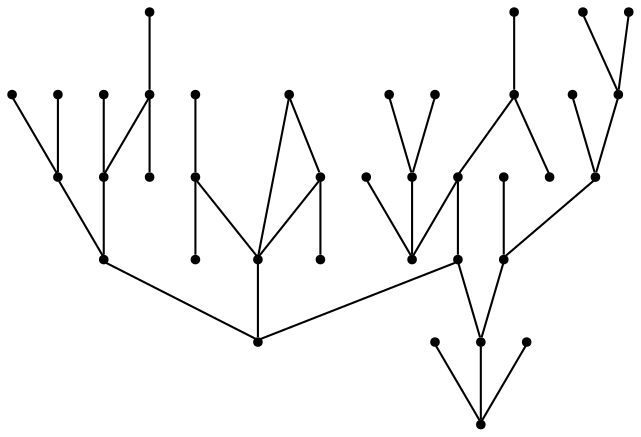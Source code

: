 graph {
  node [shape=point,comment="{\"directed\":false,\"doi\":\"10.1007/978-3-319-03841-4_34\",\"figure\":\"8 (1)\"}"]

  v0 [pos="926.1708464560327,2129.060308218533"]
  v1 [pos="879.2787131402933,2128.5955066674815"]
  v2 [pos="902.1254004705721,1960.847231121366"]
  v3 [pos="900.7494008189769,2186.729021023958"]
  v4 [pos="865.2060675149899,2049.790007711564"]
  v5 [pos="873.2764578514528,2055.5950194901325"]
  v6 [pos="836.536449583438,2033.2580921434214"]
  v7 [pos="814.5903781068718,2046.1050111612967"]
  v8 [pos="782.5985611737156,2155.8364893968296"]
  v9 [pos="775.7290609017067,2148.685304988704"]
  v10 [pos="750.8111050340548,2114.842258009121"]
  v11 [pos="745.6198191611825,1982.4249094743636"]
  v12 [pos="742.6135141009556,1989.8635147745822"]
  v13 [pos="740.0043033129588,1975.2600534972557"]
  v14 [pos="737.9977087315594,2054.479324078139"]
  v15 [pos="722.8336065924907,1881.2082433727264"]
  v16 [pos="709.9983076738183,1929.5380027893962"]
  v17 [pos="715.9578075289014,2249.892559963786"]
  v18 [pos="696.4886085929877,2173.343473982527"]
  v19 [pos="680.236215241983,2195.654457142519"]
  v20 [pos="679.4606844816738,2185.44239920534"]
  v21 [pos="674.7353819374316,2039.9132847466085"]
  v22 [pos="653.5951740382042,2025.0901245351715"]
  v23 [pos="644.5188221494515,2028.816676296276"]
  v24 [pos="636.9644396353565,1886.0089353349877"]
  v25 [pos="618.5240751363095,2013.0297976489746"]
  v26 [pos="586.0506233318085,2133.349492734778"]
  v27 [pos="584.9581965496432,2026.4277762798747"]
  v28 [pos="569.6430188488823,2015.087368780807"]
  v29 [pos="566.8920057201312,2169.5678317504726"]
  v30 [pos="551.0941751615076,1929.2660339496879"]
  v31 [pos="537.3457105240798,2129.740580055614"]
  v32 [pos="518.1204227484909,2066.576023696699"]
  v33 [pos="897.3219038369134,2031.5619273479174"]
  v34 [pos="820.3841688440662,2235.4828534338503"]
  v35 [pos="751.7201033705019,2040.7729084921293"]
  v36 [pos="774.3499595724394,1927.2020085655217"]
  v37 [pos="591.6139991830617,2256.068548176971"]

  v0 -- v1 [id="-1",pos="926.1708464560327,2129.060308218533 909.9268673998413,2129.9448269373397 894.2863952884505,2129.790560768265 879.2787131402933,2128.5955066674815"]
  v37 -- v20 [id="-2",pos="591.6139991830617,2256.068548176971 667.0350297002741,2193.2633951105577 667.0350297002741,2193.2633951105577 667.0350297002741,2193.2633951105577 671.2881137484632,2190.7089101377387 675.4285830380948,2188.100120421148 679.4606844816738,2185.44239920534"]
  v25 -- v22 [id="-3",pos="618.5240751363095,2013.0297976489746 642.6174778303932,2015.5343972921814 642.6174778303932,2015.5343972921814 642.6174778303932,2015.5343972921814 646.2450727874078,2018.9141363219865 649.893536468042,2022.1104855613503 653.5951740382042,2025.0901245351715"]
  v2 -- v6 [id="-4",pos="902.1254004705721,1960.847231121366 890.8797670300067,1978.8283330016302 878.7251988771517,1994.6016354629892 865.6407636642298,2008.124788435944 856.208991326329,2017.8847625606604 846.5103156482312,2026.2736372881864 836.536449583438,2033.2580921434214"]
  v3 -- v1 [id="-5",pos="900.7494008189769,2186.729021023958 894.9035496150087,2165.7797261346013 887.7441776819895,2146.3973838166926 879.2787131402933,2128.5955066674815"]
  v1 -- v7 [id="-6",pos="879.2787131402933,2128.5955066674815 870.9904100648138,2111.1833646173054 861.6461845674639,2095.6808228104887 851.2386721520276,2082.1034922711483 843.0786194717808,2071.4434837865474 834.4849681590091,2062.246142416972 825.4367858659351,2054.519861869889 821.8508647320026,2051.448528000847 818.2398756800635,2048.6480819637327 814.5903781068718,2046.1050111612967"]
  v4 -- v33 [id="-7",pos="865.2060675149899,2049.790007711564 869.5268635726676,2047.731260188912 873.8424901675585,2045.4975165832866 878.174786291682,2043.1096339859723 882.5028832214189,2040.7175545349241 886.839314915772,2038.1630695621052 891.1549415106629,2035.4417278590095 897.3219038369134,2031.5619273479174 897.3219038369134,2031.5619273479174 897.3219038369134,2031.5619273479174"]
  v5 -- v4 [id="-8",pos="873.2764578514528,2055.5950194901325 870.5901504907542,2053.5779861500496 867.9048929286524,2051.6401843213707 865.2060675149899,2049.790007711564"]
  v4 -- v6 [id="-9",pos="865.2060675149899,2049.790007711564 855.6460447818562,2043.2139194423953 846.1016576853979,2037.7047222633878 836.536449583438,2033.2580921434214"]
  v6 -- v7 [id="-10",pos="836.536449583438,2033.2580921434214 829.2228049748187,2038.396440065198 821.9092080843174,2042.6763406322734 814.5903781068718,2046.1050111612967"]
  v8 -- v9 [id="-11",pos="782.5985611737156,2155.8364893968296 780.2249506404863,2153.473660744534 777.9358170822145,2151.085650969834 775.7290609017067,2148.685304988704"]
  v9 -- v10 [id="-12",pos="775.7290609017067,2148.685304988704 766.4108735907635,2138.529427661738 758.6469449143469,2128.202751105533 752.4424443352437,2117.684418228804 751.8878961795447,2116.7342759788826 751.3374835940751,2115.78413372896 750.8111050340548,2114.842258009121"]
  v16 -- v12 [id="-13",pos="709.9983076738183,1929.5380027893962 726.6196893255317,1974.24842098126 726.6196893255317,1974.24842098126 726.6196893255317,1974.24842098126 732.7157743404641,1979.2408964414303 738.0487512118153,1984.4416884596753 742.6135141009556,1989.8635147745822"]
  v9 -- v34 [id="-14",pos="775.7290609017067,2148.685304988704 774.3040865549705,2153.231896533973 772.6945862458011,2157.8202022618116 770.9099286313726,2162.4417012873655 820.3841688440662,2235.4828534338503 820.3841688440662,2235.4828534338503 820.3841688440662,2235.4828534338503"]
  v12 -- v35 [id="-15",pos="742.6135141009556,1989.8635147745822 751.7201033705019,2040.7729084921293 751.7201033705019,2040.7729084921293 751.7201033705019,2040.7729084921293"]
  v11 -- v36 [id="-16",pos="745.6198191611825,1982.4249094743636 747.5055914677226,1978.1863415577 749.703042615214,1973.9358189667628 752.2090073018271,1969.6850420210544 774.3499595724394,1927.2020085655217 774.3499595724394,1927.2020085655217 774.3499595724394,1927.2020085655217"]
  v10 -- v14 [id="-17",pos="750.8111050340548,2114.842258009121 746.2838167736096,2106.7909120637246 742.8146459684641,2098.8521181048336 740.3879569819429,2091.0425363699987 738.4698795094945,2084.9207257231988 737.2523040097684,2079.023891872024 736.7227601479185,2073.3563588475936 736.3141658092426,2068.901462197545 736.3350345328622,2064.71325652569 736.8020358480104,2060.7708847407443 737.0563416050468,2058.562195080138 737.4566648032637,2056.457663698568 737.9977087315594,2054.479324078139"]
  v11 -- v12 [id="-18",pos="745.6198191611825,1982.4249094743636 744.5117567423417,1984.917077528101 743.5068768007272,1987.3965278432497 742.6135141009556,1989.8635147745822"]
  v13 -- v11 [id="-19",pos="740.0043033129588,1975.2600534972557 742.0057920557286,1977.632356864799 743.8737973163212,1980.0243091384614 745.6198191611825,1982.4249094743636"]
  v10 -- v18 [id="-20",pos="750.8111050340548,2114.842258009121 745.962832899642,2122.9851716723515 740.1461215597525,2131.036517617748 733.3203310838617,2138.987902137841 722.9878951741302,2151.0232068733662 710.716576692488,2162.4792186162003 696.4886085929877,2173.343473982527"]
  v14 -- v21 [id="-21",pos="737.9977087315594,2054.479324078139 735.6804055776089,2055.094958008846 733.1994451848451,2055.5157879787284 730.5683954048285,2055.778409280574 726.4820702731249,2056.1617219216214 722.1247698551521,2056.0826175876027 717.5131000559854,2055.5450387774813 711.6255114047777,2054.861587505753 705.5211552493863,2053.452970779728 699.1999043414961,2051.3193157767914 691.1399324608037,2048.610564634898 682.9840789749439,2044.8098684578245 674.7353819374316,2039.9132847466085"]
  v14 -- v35 [id="-22",pos="737.9977087315594,2054.479324078139 751.7201033705019,2040.7729084921293 751.7201033705019,2040.7729084921293 751.7201033705019,2040.7729084921293"]
  v15 -- v16 [id="-23",pos="722.8336065924907,1881.2082433727264 716.8834753945813,1897.7776762697044 712.6053870525429,1913.8803681604968 709.9983076738183,1929.5380027893962"]
  v17 -- v18 [id="-24",pos="715.9578075289014,2249.892559963786 706.7845401424239,2225.106196164994 700.5008274873863,2201.1148182053475 697.1192035227917,2177.919316326549 696.8857028652177,2176.3898810839364 696.6814056958797,2174.87290922514 696.4886085929877,2173.343473982527"]
  v16 -- v24 [id="-25",pos="709.9983076738183,1929.5380027893962 705.5503587376223,1925.8864220972691 700.8969514912163,1922.331559807105 696.0143064057805,1918.860125882079 678.6767871446696,1906.5206128395248 658.9917909729719,1895.5647897553636 636.9644396353565,1886.0089353349877"]
  v19 -- v20 [id="-26",pos="680.236215241983,2195.654457142519 679.9277017028613,2192.225754819149 679.669196751438,2188.820961844325 679.4606844816738,2185.44239920534"]
  v20 -- v18 [id="-27",pos="679.4606844816738,2185.44239920534 685.3858272917732,2181.524032151979 691.0690551494856,2177.4900926491987 696.4886085929877,2173.343473982527"]
  v7 -- v35 [id="-28",pos="814.5903781068718,2046.1050111612967 751.7201033705019,2040.7729084921293 751.7201033705019,2040.7729084921293 751.7201033705019,2040.7729084921293"]
  v21 -- v26 [id="-29",pos="674.7353819374316,2039.9132847466085 669.8871098030188,2042.6472170109068 665.046138540665,2045.7059603187463 660.2259723777735,2049.1107532935703 648.3132396471088,2057.5245547887293 636.7590290432644,2067.7595364497133 625.5801373437876,2079.8198951302575 611.3407328019987,2095.193224713018 598.1562167895225,2113.046131788314 586.0506233318085,2133.349492734778"]
  v22 -- v21 [id="-30",pos="653.5951740382042,2025.0901245351715 660.5678885995181,2030.7701209434185 667.6271161088257,2035.7126156909371 674.7353819374316,2039.9132847466085"]
  v30 -- v25 [id="-31",pos="551.0941751615076,1929.2660339496879 565.7870449789626,1953.7825273356398 581.769433312098,1975.3360419853198 599.0443464023499,1993.8932574236283 605.4198050923254,2000.7402335247252 611.9036793464716,2007.1246654733704 618.5240751363095,2013.0297976489746"]
  v29 -- v26 [id="-32",pos="566.8920057201312,2169.5678317504726 572.8671412118898,2156.8282186519345 579.2509346664817,2144.7553965875745 586.0506233318085,2133.349492734778"]
  v23 -- v22 [id="-33",pos="644.5188221494515,2028.816676296276 647.5501951276849,2027.494667370036 650.5731697171445,2026.2485833431674 653.5951740382042,2025.0901245351715"]
  v32 -- v27 [id="-34",pos="518.1204227484909,2066.576023696699 540.352079208464,2050.252551864016 562.6347861017126,2036.8712016763193 584.9581965496432,2026.4277762798747"]
  v28 -- v27 [id="-35",pos="569.6430188488823,2015.087368780807 574.7310109022528,2019.0556847524726 579.83048711603,2022.843790368344 584.9581965496432,2026.4277762798747"]
  v27 -- v25 [id="-36",pos="584.9581965496432,2026.4277762798747 596.2674064294677,2021.1352893664098 607.4629676581773,2016.6678021551584 618.5240751363095,2013.0297976489746"]
  v31 -- v26 [id="-37",pos="537.3457105240798,2129.740580055614 554.0660754586327,2131.924215771202 570.2944347841881,2133.1285856155014 586.0506233318085,2133.349492734778"]
  v13 -- v12 [id="-79",pos="740.0043033129588,1975.2600534972557 749.2026386174429,1984.4042983082259 747.5931383082735,1986.008768208509 742.6135141009556,1989.8635147745822"]
}